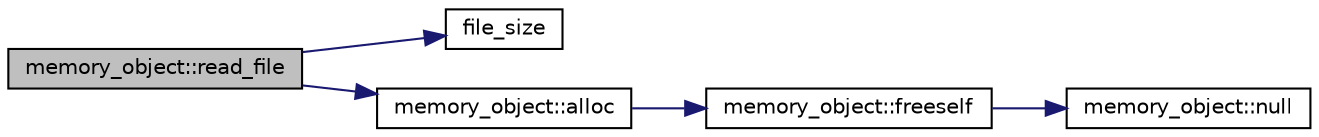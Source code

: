 digraph "memory_object::read_file"
{
  edge [fontname="Helvetica",fontsize="10",labelfontname="Helvetica",labelfontsize="10"];
  node [fontname="Helvetica",fontsize="10",shape=record];
  rankdir="LR";
  Node83 [label="memory_object::read_file",height=0.2,width=0.4,color="black", fillcolor="grey75", style="filled", fontcolor="black"];
  Node83 -> Node84 [color="midnightblue",fontsize="10",style="solid",fontname="Helvetica"];
  Node84 [label="file_size",height=0.2,width=0.4,color="black", fillcolor="white", style="filled",URL="$df/dbf/sajeeb_8_c.html#a5c37cf5785204b6e9adf647dc14d0e50"];
  Node83 -> Node85 [color="midnightblue",fontsize="10",style="solid",fontname="Helvetica"];
  Node85 [label="memory_object::alloc",height=0.2,width=0.4,color="black", fillcolor="white", style="filled",URL="$d8/d67/classmemory__object.html#a0768d510d8df4bed863435b637750185"];
  Node85 -> Node86 [color="midnightblue",fontsize="10",style="solid",fontname="Helvetica"];
  Node86 [label="memory_object::freeself",height=0.2,width=0.4,color="black", fillcolor="white", style="filled",URL="$d8/d67/classmemory__object.html#aea989e6df86ed48049a2747df074b62a"];
  Node86 -> Node87 [color="midnightblue",fontsize="10",style="solid",fontname="Helvetica"];
  Node87 [label="memory_object::null",height=0.2,width=0.4,color="black", fillcolor="white", style="filled",URL="$d8/d67/classmemory__object.html#a9e538ffb790fddfebcf9557386af1e76"];
}
